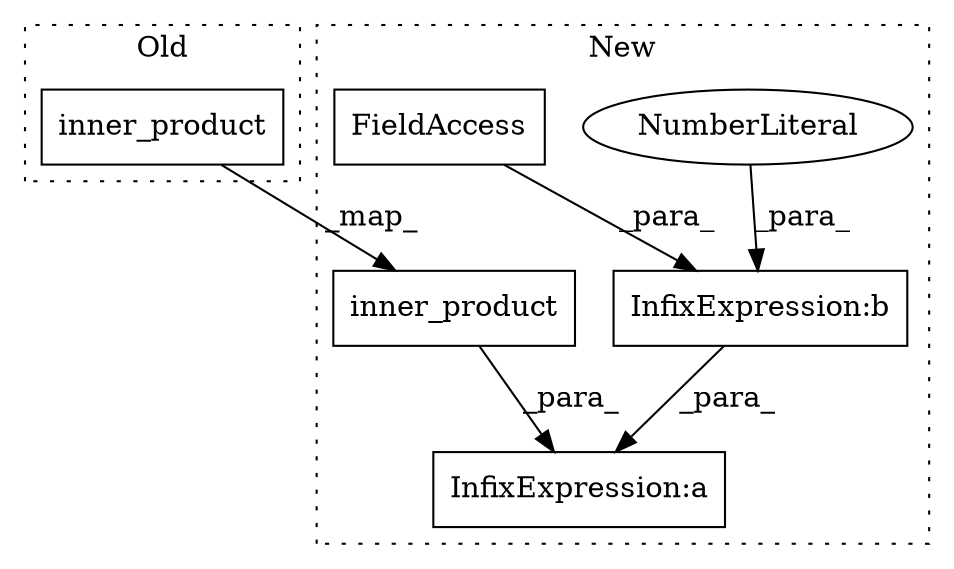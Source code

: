 digraph G {
subgraph cluster0 {
1 [label="inner_product" a="32" s="5055,5107" l="14,1" shape="box"];
label = "Old";
style="dotted";
}
subgraph cluster1 {
2 [label="inner_product" a="32" s="5220,5272" l="14,1" shape="box"];
3 [label="InfixExpression:a" a="27" s="5195" l="3" shape="box"];
4 [label="InfixExpression:b" a="27" s="5190" l="3" shape="box"];
5 [label="NumberLiteral" a="34" s="5193" l="1" shape="ellipse"];
6 [label="FieldAccess" a="22" s="5180" l="10" shape="box"];
label = "New";
style="dotted";
}
1 -> 2 [label="_map_"];
2 -> 3 [label="_para_"];
4 -> 3 [label="_para_"];
5 -> 4 [label="_para_"];
6 -> 4 [label="_para_"];
}